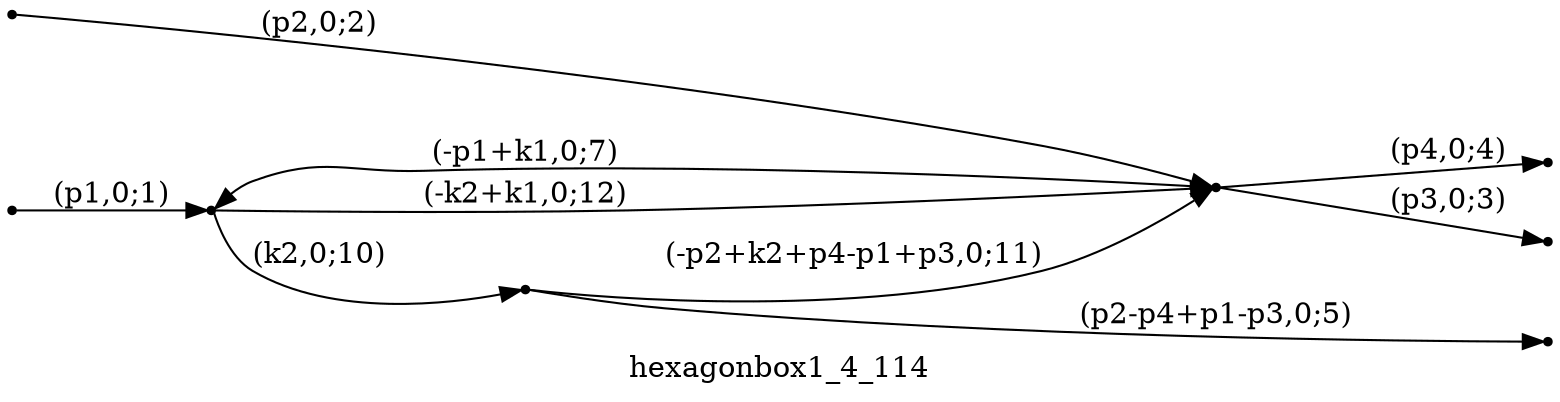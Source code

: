 digraph hexagonbox1_4_114 {
  label="hexagonbox1_4_114";
  rankdir="LR";
  subgraph edges {
    -1 -> 3 [label="(p1,0;1)"];
    -2 -> 2 [label="(p2,0;2)"];
    2 -> -3 [label="(p3,0;3)"];
    2 -> -4 [label="(p4,0;4)"];
    1 -> -5 [label="(p2-p4+p1-p3,0;5)"];
    2 -> 3 [label="(-p1+k1,0;7)"];
    3 -> 1 [label="(k2,0;10)"];
    1 -> 2 [label="(-p2+k2+p4-p1+p3,0;11)"];
    3 -> 2 [label="(-k2+k1,0;12)"];
  }
  subgraph incoming { rank="source"; -1; -2; }
  subgraph outgoing { rank="sink"; -3; -4; -5; }
-5 [shape=point];
-4 [shape=point];
-3 [shape=point];
-2 [shape=point];
-1 [shape=point];
1 [shape=point];
2 [shape=point];
3 [shape=point];
}

